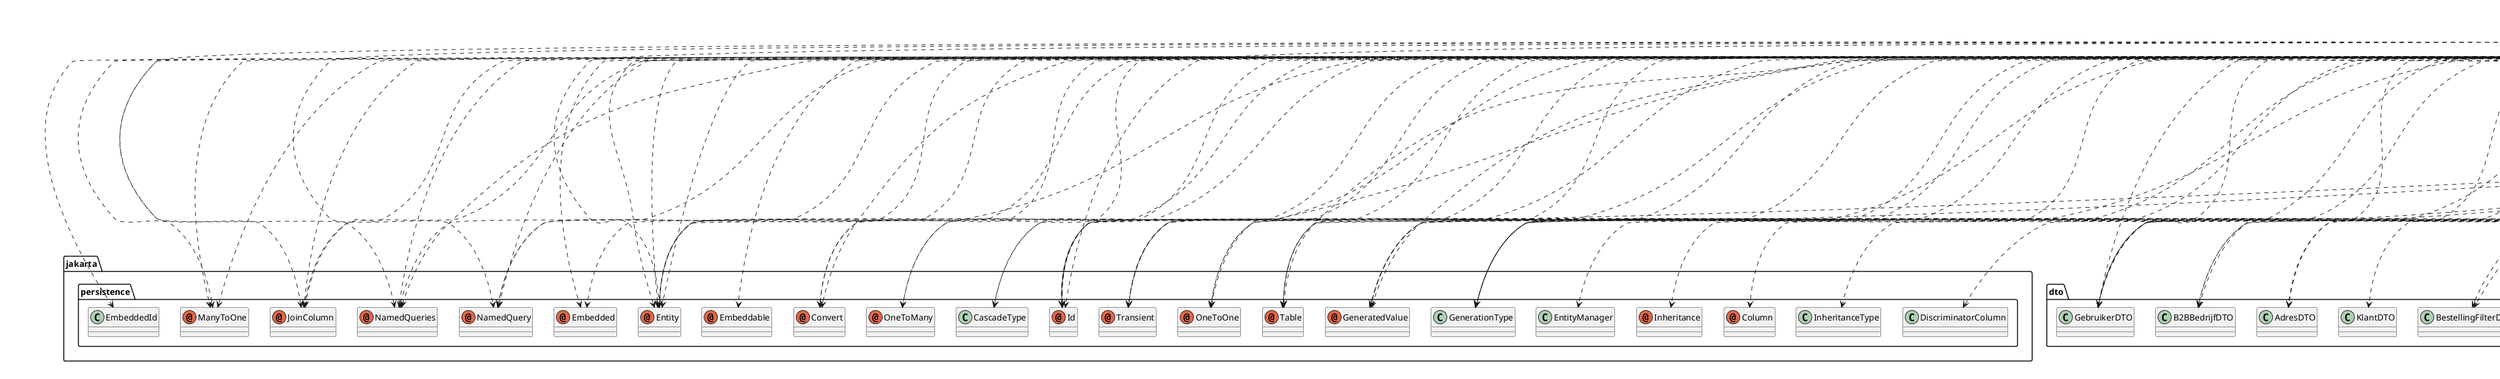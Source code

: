 @startuml
abstract class domain.Gebruiker
annotation jakarta.persistence.Column
annotation jakarta.persistence.Convert
annotation jakarta.persistence.Embeddable
annotation jakarta.persistence.Embedded
annotation jakarta.persistence.Entity
annotation jakarta.persistence.GeneratedValue
annotation jakarta.persistence.Id
annotation jakarta.persistence.Inheritance
annotation jakarta.persistence.JoinColumn
annotation jakarta.persistence.ManyToOne
annotation jakarta.persistence.NamedQueries
annotation jakarta.persistence.NamedQuery
annotation jakarta.persistence.OneToMany
annotation jakarta.persistence.OneToOne
annotation jakarta.persistence.Table
annotation jakarta.persistence.Transient
annotation java.lang.Override
class domain.Administrator
class domain.Adres
class domain.B2BBedrijf
class domain.B2BBestelling
class domain.B2BPortaal
class domain.BetalingsHerinnering
class domain.GebruikerFactory
class domain.Klant
class domain.Leverancier
class domain.Product
class domain.ProductInBestelling
class domain.SMTPAuthenticator
class dto.AdresDTO
class dto.B2BBedrijfDTO
class dto.BestellingFilterDTO
class dto.GebruikerDTO
class dto.KlantDTO
class exceptions.RegistreerGebruikerException
class jakarta.persistence.CascadeType
class jakarta.persistence.DiscriminatorColumn
class jakarta.persistence.EmbeddedId
class jakarta.persistence.EntityManager
class jakarta.persistence.GenerationType
class jakarta.persistence.InheritanceType
class java.math.BigDecimal
class java.time.LocalDateTime
class java.util.ArrayDeque
class java.util.ArrayList
class java.util.Collections
class java.util.Date
class java.util.Deque
class java.util.List
class java.util.Properties
class java.util.regex.Matcher
class java.util.regex.Pattern
class java.util.stream.Collectors
class javafx.beans.property.SimpleBooleanProperty
class javafx.beans.property.SimpleIntegerProperty
class javafx.beans.property.SimpleObjectProperty
class javafx.beans.property.SimpleStringProperty
class javafx.collections.ObservableList
class javax.mail.Authenticator
class javax.mail.Message
class javax.mail.PasswordAuthentication
class javax.mail.Session
class javax.mail.Transport
class javax.mail.internet.InternetAddress
class javax.mail.internet.MimeMessage
class repository.BedrijfDao
class repository.BedrijfDaoJpa
class repository.BestellingDao
class repository.BestellingDaoJpa
class repository.GebruikerDao
class utils.BedrijfSectorEnum
class utils.BedrijfSectorEnumConverter
class utils.BestellingStatusEnum
class utils.BestellingStatusEnumConverter
class utils.BigDecimalConverter
class utils.CustomAttributeConverter
class utils.GebruikerRolEnum
class utils.JPAUtil
class utils.LocalDateTimeConverter
class utils.SimpleBooleanPropertyConverter
class utils.SimpleIntegerPropertyConverter
class utils.SimpleStringPropertyConverter
interface domain.AdresInterface
interface domain.Bedrijf
interface domain.Bestelling
interface domain.Filterable
interface domain.ProductInBestellingInterface
interface domain.Searchable
interface java.io.Serializable
domain.Gebruiker ..> jakarta.persistence.Column
domain.Gebruiker ..> jakarta.persistence.Entity
domain.Gebruiker ..> jakarta.persistence.GeneratedValue
domain.Gebruiker ..> jakarta.persistence.Id
domain.Gebruiker ..> jakarta.persistence.Inheritance
domain.Gebruiker ..> jakarta.persistence.Table
domain.Gebruiker ..> dto.GebruikerDTO
domain.Gebruiker ..> exceptions.RegistreerGebruikerException
domain.Gebruiker ..> jakarta.persistence.DiscriminatorColumn
domain.Gebruiker ..> jakarta.persistence.GenerationType
domain.Gebruiker ..> jakarta.persistence.InheritanceType
domain.Gebruiker ..> java.util.ArrayDeque
domain.Gebruiker ..> java.util.Deque
domain.Gebruiker ..> java.util.regex.Matcher
domain.Gebruiker ..> java.util.regex.Pattern
domain.Gebruiker ..> java.util.stream.Collectors
domain.Gebruiker ..> utils.GebruikerRolEnum
domain.Gebruiker --|> java.io.Serializable
domain.Administrator --|> domain.Gebruiker
domain.Administrator ..> jakarta.persistence.Entity
domain.Administrator ..> jakarta.persistence.NamedQueries
domain.Administrator ..> jakarta.persistence.NamedQuery
domain.Administrator ..> dto.GebruikerDTO
domain.Administrator ..> exceptions.RegistreerGebruikerException
domain.Adres ..> jakarta.persistence.Convert
domain.Adres ..> jakarta.persistence.Embeddable
domain.Adres ..> jakarta.persistence.Transient
domain.Adres ..> java.lang.Override
domain.Adres ..> dto.AdresDTO
domain.Adres ..> javafx.beans.property.SimpleIntegerProperty
domain.Adres ..> javafx.beans.property.SimpleStringProperty
domain.Adres ..> utils.SimpleIntegerPropertyConverter
domain.Adres ..> utils.SimpleStringPropertyConverter
domain.Adres --|> domain.AdresInterface
domain.B2BBedrijf ..> jakarta.persistence.Convert
domain.B2BBedrijf ..> jakarta.persistence.Embedded
domain.B2BBedrijf ..> jakarta.persistence.Entity
domain.B2BBedrijf ..> jakarta.persistence.GeneratedValue
domain.B2BBedrijf ..> jakarta.persistence.Id
domain.B2BBedrijf ..> jakarta.persistence.NamedQueries
domain.B2BBedrijf ..> jakarta.persistence.NamedQuery
domain.B2BBedrijf ..> jakarta.persistence.OneToOne
domain.B2BBedrijf ..> jakarta.persistence.Table
domain.B2BBedrijf ..> jakarta.persistence.Transient
domain.B2BBedrijf ..> java.lang.Override
domain.B2BBedrijf ..> dto.B2BBedrijfDTO
domain.B2BBedrijf ..> dto.GebruikerDTO
domain.B2BBedrijf ..> dto.KlantDTO
domain.B2BBedrijf ..> jakarta.persistence.GenerationType
domain.B2BBedrijf ..> java.util.Collections
domain.B2BBedrijf ..> java.util.List
domain.B2BBedrijf ..> javafx.beans.property.SimpleBooleanProperty
domain.B2BBedrijf ..> javafx.beans.property.SimpleIntegerProperty
domain.B2BBedrijf ..> javafx.beans.property.SimpleObjectProperty
domain.B2BBedrijf ..> javafx.beans.property.SimpleStringProperty
domain.B2BBedrijf ..> repository.BestellingDao
domain.B2BBedrijf ..> repository.BestellingDaoJpa
domain.B2BBedrijf ..> repository.GebruikerDao
domain.B2BBedrijf ..> utils.BedrijfSectorEnum
domain.B2BBedrijf ..> utils.BedrijfSectorEnumConverter
domain.B2BBedrijf ..> utils.BestellingStatusEnum
domain.B2BBedrijf ..> utils.CustomAttributeConverter
domain.B2BBedrijf ..> utils.SimpleBooleanPropertyConverter
domain.B2BBedrijf ..> utils.SimpleStringPropertyConverter
domain.B2BBedrijf --|> domain.Bedrijf
domain.B2BBedrijf --|> java.io.Serializable
domain.B2BBestelling ..> jakarta.persistence.Convert
domain.B2BBestelling ..> jakarta.persistence.Entity
domain.B2BBestelling ..> jakarta.persistence.GeneratedValue
domain.B2BBestelling ..> jakarta.persistence.Id
domain.B2BBestelling ..> jakarta.persistence.JoinColumn
domain.B2BBestelling ..> jakarta.persistence.ManyToOne
domain.B2BBestelling ..> jakarta.persistence.NamedQueries
domain.B2BBestelling ..> jakarta.persistence.NamedQuery
domain.B2BBestelling ..> jakarta.persistence.OneToMany
domain.B2BBestelling ..> jakarta.persistence.Table
domain.B2BBestelling ..> jakarta.persistence.Transient
domain.B2BBestelling ..> java.lang.Override
domain.B2BBestelling ..> dto.BestellingFilterDTO
domain.B2BBestelling ..> jakarta.persistence.CascadeType
domain.B2BBestelling ..> jakarta.persistence.GenerationType
domain.B2BBestelling ..> java.math.BigDecimal
domain.B2BBestelling ..> java.time.LocalDateTime
domain.B2BBestelling ..> java.util.ArrayDeque
domain.B2BBestelling ..> java.util.Collections
domain.B2BBestelling ..> java.util.Date
domain.B2BBestelling ..> java.util.Deque
domain.B2BBestelling ..> java.util.List
domain.B2BBestelling ..> javafx.beans.property.SimpleBooleanProperty
domain.B2BBestelling ..> javafx.beans.property.SimpleIntegerProperty
domain.B2BBestelling ..> javafx.beans.property.SimpleObjectProperty
domain.B2BBestelling ..> javafx.beans.property.SimpleStringProperty
domain.B2BBestelling ..> repository.BestellingDao
domain.B2BBestelling ..> repository.BestellingDaoJpa
domain.B2BBestelling ..> utils.BestellingStatusEnum
domain.B2BBestelling ..> utils.BestellingStatusEnumConverter
domain.B2BBestelling ..> utils.BigDecimalConverter
domain.B2BBestelling ..> utils.LocalDateTimeConverter
domain.B2BBestelling ..> utils.SimpleBooleanPropertyConverter
domain.B2BBestelling --|> domain.Bestelling
domain.B2BBestelling --|> java.io.Serializable
domain.B2BPortaal ..> jakarta.persistence.EntityManager
domain.B2BPortaal ..> java.util.Collections
domain.B2BPortaal ..> java.util.List
domain.B2BPortaal ..> repository.BedrijfDao
domain.B2BPortaal ..> repository.BedrijfDaoJpa
domain.B2BPortaal ..> repository.GebruikerDao
domain.B2BPortaal ..> utils.JPAUtil
domain.BetalingsHerinnering ..> java.math.BigDecimal
domain.BetalingsHerinnering ..> java.time.LocalDateTime
domain.BetalingsHerinnering ..> java.util.Properties
domain.BetalingsHerinnering ..> javax.mail.Authenticator
domain.BetalingsHerinnering ..> javax.mail.Message
domain.BetalingsHerinnering ..> javax.mail.Session
domain.BetalingsHerinnering ..> javax.mail.Transport
domain.BetalingsHerinnering ..> javax.mail.internet.InternetAddress
domain.BetalingsHerinnering ..> javax.mail.internet.MimeMessage
domain.BetalingsHerinnering ..> utils.BestellingStatusEnum
domain.GebruikerFactory ..> dto.GebruikerDTO
domain.GebruikerFactory ..> exceptions.RegistreerGebruikerException
domain.GebruikerFactory ..> utils.GebruikerRolEnum
domain.Klant --|> domain.Gebruiker
domain.Klant ..> jakarta.persistence.Entity
domain.Klant ..> jakarta.persistence.JoinColumn
domain.Klant ..> jakarta.persistence.ManyToOne
domain.Klant ..> jakarta.persistence.OneToOne
domain.Klant ..> jakarta.persistence.Table
domain.Klant ..> dto.B2BBedrijfDTO
domain.Klant ..> dto.GebruikerDTO
domain.Klant ..> exceptions.RegistreerGebruikerException
domain.Klant ..> java.util.List
domain.Klant ..> javafx.beans.property.SimpleStringProperty
domain.Leverancier --|> domain.Gebruiker
domain.Leverancier ..> jakarta.persistence.Entity
domain.Leverancier ..> jakarta.persistence.GeneratedValue
domain.Leverancier ..> jakarta.persistence.Id
domain.Leverancier ..> jakarta.persistence.JoinColumn
domain.Leverancier ..> jakarta.persistence.OneToMany
domain.Leverancier ..> jakarta.persistence.OneToOne
domain.Leverancier ..> jakarta.persistence.Transient
domain.Leverancier ..> dto.GebruikerDTO
domain.Leverancier ..> exceptions.RegistreerGebruikerException
domain.Leverancier ..> jakarta.persistence.CascadeType
domain.Leverancier ..> jakarta.persistence.GenerationType
domain.Leverancier ..> java.util.ArrayList
domain.Leverancier ..> java.util.Collections
domain.Leverancier ..> java.util.List
domain.Leverancier ..> javafx.collections.ObservableList
domain.Leverancier ..> repository.BedrijfDao
domain.Leverancier ..> repository.BedrijfDaoJpa
domain.Leverancier ..> repository.BestellingDao
domain.Leverancier ..> repository.BestellingDaoJpa
domain.Leverancier ..> utils.BestellingStatusEnum
domain.Leverancier --|> java.io.Serializable
domain.Product ..> jakarta.persistence.Entity
domain.Product ..> jakarta.persistence.Id
domain.Product ..> jakarta.persistence.NamedQueries
domain.Product ..> jakarta.persistence.NamedQuery
domain.Product ..> java.math.BigDecimal
domain.ProductInBestelling ..> jakarta.persistence.Embedded
domain.ProductInBestelling ..> jakarta.persistence.Entity
domain.ProductInBestelling ..> jakarta.persistence.GeneratedValue
domain.ProductInBestelling ..> jakarta.persistence.Id
domain.ProductInBestelling ..> jakarta.persistence.JoinColumn
domain.ProductInBestelling ..> jakarta.persistence.ManyToOne
domain.ProductInBestelling ..> jakarta.persistence.EmbeddedId
domain.ProductInBestelling ..> jakarta.persistence.GenerationType
domain.ProductInBestelling ..> java.math.BigDecimal
domain.ProductInBestelling --|> domain.ProductInBestellingInterface
domain.SMTPAuthenticator --|> javax.mail.Authenticator
domain.SMTPAuthenticator ..> javax.mail.PasswordAuthentication
domain.AdresInterface ..> dto.AdresDTO
domain.AdresInterface ..> javafx.beans.property.SimpleIntegerProperty
domain.AdresInterface ..> javafx.beans.property.SimpleStringProperty
domain.AdresInterface --|> domain.Filterable
domain.AdresInterface --|> domain.Searchable
domain.Bedrijf ..> dto.B2BBedrijfDTO
domain.Bedrijf ..> java.util.List
domain.Bedrijf ..> javafx.beans.property.SimpleBooleanProperty
domain.Bedrijf ..> javafx.beans.property.SimpleIntegerProperty
domain.Bedrijf ..> javafx.beans.property.SimpleObjectProperty
domain.Bedrijf ..> javafx.beans.property.SimpleStringProperty
domain.Bedrijf ..> utils.BedrijfSectorEnum
domain.Bedrijf --|> domain.Filterable
domain.Bedrijf --|> domain.Searchable
domain.Bestelling ..> dto.BestellingFilterDTO
domain.Bestelling ..> java.math.BigDecimal
domain.Bestelling ..> java.time.LocalDateTime
domain.Bestelling ..> java.util.Date
domain.Bestelling ..> java.util.List
domain.Bestelling ..> javafx.beans.property.SimpleBooleanProperty
domain.Bestelling ..> javafx.beans.property.SimpleIntegerProperty
domain.Bestelling ..> javafx.beans.property.SimpleObjectProperty
domain.Bestelling ..> javafx.beans.property.SimpleStringProperty
domain.Bestelling ..> utils.BestellingStatusEnum
domain.Bestelling --|> domain.Filterable
domain.Bestelling --|> domain.Searchable
domain.ProductInBestellingInterface ..> java.math.BigDecimal
@enduml